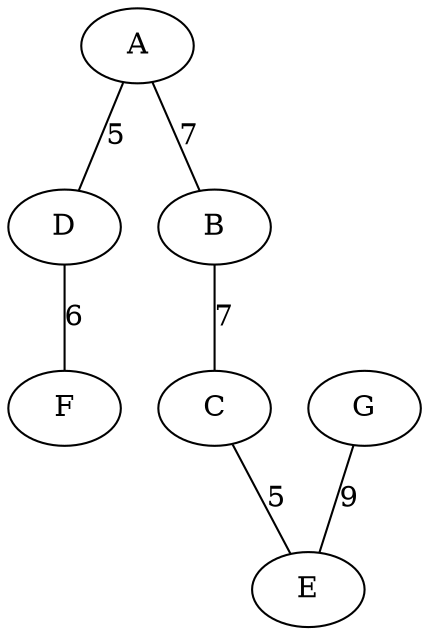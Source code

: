 graph G{
    A--D[label=5];
    C--E[label=5];
    D--F[label=6];
    A--B[label=7];
    B--C[label=7];
    G--E[label=9];
}